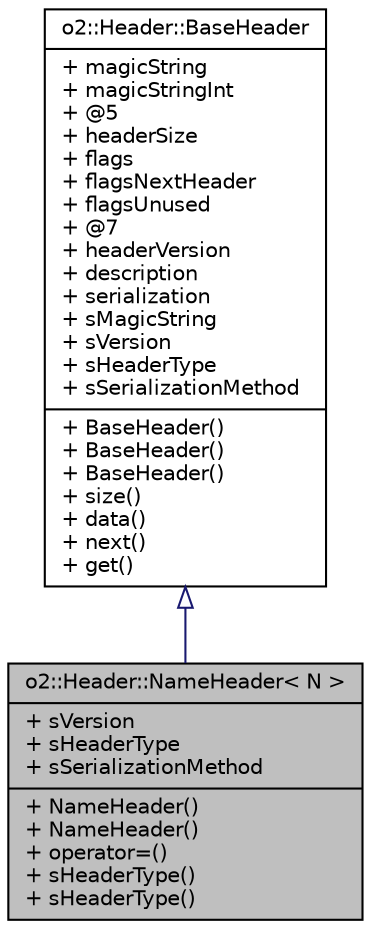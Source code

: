 digraph "o2::Header::NameHeader&lt; N &gt;"
{
 // INTERACTIVE_SVG=YES
  bgcolor="transparent";
  edge [fontname="Helvetica",fontsize="10",labelfontname="Helvetica",labelfontsize="10"];
  node [fontname="Helvetica",fontsize="10",shape=record];
  Node1 [label="{o2::Header::NameHeader\< N \>\n|+ sVersion\l+ sHeaderType\l+ sSerializationMethod\l|+ NameHeader()\l+ NameHeader()\l+ operator=()\l+ sHeaderType()\l+ sHeaderType()\l}",height=0.2,width=0.4,color="black", fillcolor="grey75", style="filled" fontcolor="black"];
  Node2 -> Node1 [dir="back",color="midnightblue",fontsize="10",style="solid",arrowtail="onormal",fontname="Helvetica"];
  Node2 [label="{o2::Header::BaseHeader\n|+ magicString\l+ magicStringInt\l+ @5\l+ headerSize\l+ flags\l+ flagsNextHeader\l+ flagsUnused\l+ @7\l+ headerVersion\l+ description\l+ serialization\l+ sMagicString\l+ sVersion\l+ sHeaderType\l+ sSerializationMethod\l|+ BaseHeader()\l+ BaseHeader()\l+ BaseHeader()\l+ size()\l+ data()\l+ next()\l+ get()\l}",height=0.2,width=0.4,color="black",URL="$d9/d75/structo2_1_1Header_1_1BaseHeader.html",tooltip="the base header struct Every header type must begin (i.e. derive) with this. Don&#39;t use this struct di..."];
}

